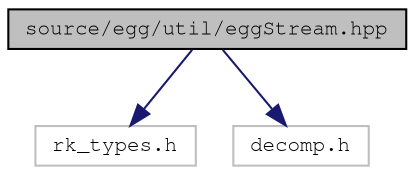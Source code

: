 digraph "source/egg/util/eggStream.hpp"
{
 // LATEX_PDF_SIZE
  edge [fontname="FreeMono",fontsize="10",labelfontname="FreeMono",labelfontsize="10"];
  node [fontname="FreeMono",fontsize="10",shape=record];
  Node1 [label="source/egg/util/eggStream.hpp",height=0.2,width=0.4,color="black", fillcolor="grey75", style="filled", fontcolor="black",tooltip="The Stream class."];
  Node1 -> Node2 [color="midnightblue",fontsize="10",style="solid",fontname="FreeMono"];
  Node2 [label="rk_types.h",height=0.2,width=0.4,color="grey75", fillcolor="white", style="filled",tooltip=" "];
  Node1 -> Node3 [color="midnightblue",fontsize="10",style="solid",fontname="FreeMono"];
  Node3 [label="decomp.h",height=0.2,width=0.4,color="grey75", fillcolor="white", style="filled",tooltip=" "];
}
